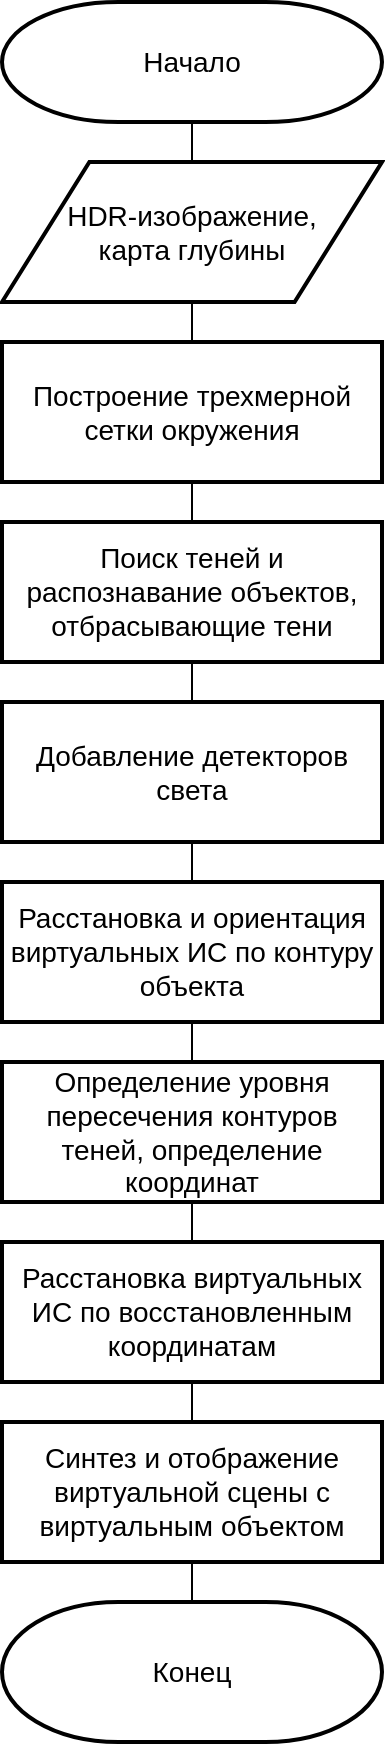 <mxfile version="20.2.3" type="device"><diagram id="J34dCMSQJ4l9sVLmqSp6" name="Страница 1"><mxGraphModel dx="1422" dy="865" grid="1" gridSize="10" guides="1" tooltips="1" connect="1" arrows="1" fold="1" page="1" pageScale="1" pageWidth="827" pageHeight="1169" math="0" shadow="0"><root><mxCell id="0"/><mxCell id="1" parent="0"/><mxCell id="6Q8C89djBdJoXWubvmun-14" style="edgeStyle=orthogonalEdgeStyle;rounded=0;orthogonalLoop=1;jettySize=auto;html=1;exitX=0.5;exitY=1;exitDx=0;exitDy=0;entryX=0.5;entryY=0;entryDx=0;entryDy=0;endArrow=none;endFill=0;" parent="1" source="6Q8C89djBdJoXWubvmun-1" target="6Q8C89djBdJoXWubvmun-13" edge="1"><mxGeometry relative="1" as="geometry"/></mxCell><mxCell id="6Q8C89djBdJoXWubvmun-1" value="&lt;font style=&quot;font-size: 14px;&quot;&gt;Поиск теней и распознавание объектов, отбрасывающие тени&lt;/font&gt;" style="rounded=0;whiteSpace=wrap;html=1;absoluteArcSize=1;arcSize=14;strokeWidth=2;" parent="1" vertex="1"><mxGeometry x="319" y="280" width="190" height="70" as="geometry"/></mxCell><mxCell id="6Q8C89djBdJoXWubvmun-11" style="edgeStyle=orthogonalEdgeStyle;rounded=0;orthogonalLoop=1;jettySize=auto;html=1;exitX=0.5;exitY=1;exitDx=0;exitDy=0;entryX=0.5;entryY=0;entryDx=0;entryDy=0;endArrow=none;endFill=0;" parent="1" source="6Q8C89djBdJoXWubvmun-2" target="6Q8C89djBdJoXWubvmun-6" edge="1"><mxGeometry relative="1" as="geometry"/></mxCell><mxCell id="6Q8C89djBdJoXWubvmun-2" value="&lt;font style=&quot;font-size: 14px;&quot;&gt;HDR-изображение,&lt;br&gt;карта глубины&lt;/font&gt;" style="shape=parallelogram;html=1;strokeWidth=2;perimeter=parallelogramPerimeter;whiteSpace=wrap;rounded=0;arcSize=12;size=0.23;" parent="1" vertex="1"><mxGeometry x="319" y="100" width="190" height="70" as="geometry"/></mxCell><mxCell id="6Q8C89djBdJoXWubvmun-4" style="edgeStyle=orthogonalEdgeStyle;rounded=0;orthogonalLoop=1;jettySize=auto;html=1;exitX=0.5;exitY=1;exitDx=0;exitDy=0;exitPerimeter=0;entryX=0.5;entryY=0;entryDx=0;entryDy=0;endArrow=none;endFill=0;" parent="1" source="6Q8C89djBdJoXWubvmun-3" target="6Q8C89djBdJoXWubvmun-2" edge="1"><mxGeometry relative="1" as="geometry"/></mxCell><mxCell id="6Q8C89djBdJoXWubvmun-3" value="&lt;font style=&quot;font-size: 14px;&quot;&gt;Начало&lt;/font&gt;" style="strokeWidth=2;html=1;shape=mxgraph.flowchart.terminator;whiteSpace=wrap;rounded=0;" parent="1" vertex="1"><mxGeometry x="319" y="20" width="190" height="60" as="geometry"/></mxCell><mxCell id="6Q8C89djBdJoXWubvmun-12" style="edgeStyle=orthogonalEdgeStyle;rounded=0;orthogonalLoop=1;jettySize=auto;html=1;exitX=0.5;exitY=1;exitDx=0;exitDy=0;entryX=0.5;entryY=0;entryDx=0;entryDy=0;endArrow=none;endFill=0;" parent="1" source="6Q8C89djBdJoXWubvmun-6" target="6Q8C89djBdJoXWubvmun-1" edge="1"><mxGeometry relative="1" as="geometry"/></mxCell><mxCell id="6Q8C89djBdJoXWubvmun-6" value="&lt;font style=&quot;font-size: 14px;&quot;&gt;Построение трехмерной сетки окружения&lt;/font&gt;" style="rounded=0;whiteSpace=wrap;html=1;absoluteArcSize=1;arcSize=14;strokeWidth=2;" parent="1" vertex="1"><mxGeometry x="319" y="190" width="190" height="70" as="geometry"/></mxCell><mxCell id="6Q8C89djBdJoXWubvmun-16" style="edgeStyle=orthogonalEdgeStyle;rounded=0;orthogonalLoop=1;jettySize=auto;html=1;exitX=0.5;exitY=1;exitDx=0;exitDy=0;entryX=0.5;entryY=0;entryDx=0;entryDy=0;endArrow=none;endFill=0;" parent="1" source="6Q8C89djBdJoXWubvmun-13" target="6Q8C89djBdJoXWubvmun-15" edge="1"><mxGeometry relative="1" as="geometry"/></mxCell><mxCell id="6Q8C89djBdJoXWubvmun-13" value="&lt;font style=&quot;font-size: 14px;&quot;&gt;Добавление детекторов света&lt;/font&gt;" style="rounded=0;whiteSpace=wrap;html=1;absoluteArcSize=1;arcSize=14;strokeWidth=2;" parent="1" vertex="1"><mxGeometry x="319" y="370" width="190" height="70" as="geometry"/></mxCell><mxCell id="6Q8C89djBdJoXWubvmun-15" value="&lt;font style=&quot;font-size: 14px;&quot;&gt;Расстановка и ориентация виртуальных ИС по контуру объекта&lt;/font&gt;" style="rounded=0;whiteSpace=wrap;html=1;absoluteArcSize=1;arcSize=14;strokeWidth=2;" parent="1" vertex="1"><mxGeometry x="319" y="460" width="190" height="70" as="geometry"/></mxCell><mxCell id="6Q8C89djBdJoXWubvmun-22" style="edgeStyle=orthogonalEdgeStyle;rounded=0;orthogonalLoop=1;jettySize=auto;html=1;exitX=0.5;exitY=1;exitDx=0;exitDy=0;entryX=0.5;entryY=0;entryDx=0;entryDy=0;endArrow=none;endFill=0;" parent="1" source="6Q8C89djBdJoXWubvmun-19" target="6Q8C89djBdJoXWubvmun-21" edge="1"><mxGeometry relative="1" as="geometry"/></mxCell><mxCell id="cK4VtVHZjBjYQkN_SgXr-1" style="edgeStyle=orthogonalEdgeStyle;rounded=0;orthogonalLoop=1;jettySize=auto;html=1;exitX=0.5;exitY=0;exitDx=0;exitDy=0;entryX=0.5;entryY=1;entryDx=0;entryDy=0;endArrow=none;endFill=0;" edge="1" parent="1" source="6Q8C89djBdJoXWubvmun-19" target="6Q8C89djBdJoXWubvmun-15"><mxGeometry relative="1" as="geometry"/></mxCell><mxCell id="6Q8C89djBdJoXWubvmun-19" value="&lt;font style=&quot;font-size: 14px;&quot;&gt;Определение уровня пересечения контуров теней, определение координат&lt;/font&gt;" style="rounded=0;whiteSpace=wrap;html=1;absoluteArcSize=1;arcSize=14;strokeWidth=2;" parent="1" vertex="1"><mxGeometry x="319" y="550" width="190" height="70" as="geometry"/></mxCell><mxCell id="6Q8C89djBdJoXWubvmun-24" style="edgeStyle=orthogonalEdgeStyle;rounded=0;orthogonalLoop=1;jettySize=auto;html=1;exitX=0.5;exitY=1;exitDx=0;exitDy=0;entryX=0.5;entryY=0;entryDx=0;entryDy=0;endArrow=none;endFill=0;" parent="1" source="6Q8C89djBdJoXWubvmun-21" target="6Q8C89djBdJoXWubvmun-23" edge="1"><mxGeometry relative="1" as="geometry"/></mxCell><mxCell id="6Q8C89djBdJoXWubvmun-21" value="&lt;font style=&quot;font-size: 14px;&quot;&gt;Расстановка виртуальных ИС по восстановленным координатам&lt;/font&gt;" style="rounded=0;whiteSpace=wrap;html=1;absoluteArcSize=1;arcSize=14;strokeWidth=2;" parent="1" vertex="1"><mxGeometry x="319" y="640" width="190" height="70" as="geometry"/></mxCell><mxCell id="6Q8C89djBdJoXWubvmun-26" style="edgeStyle=orthogonalEdgeStyle;rounded=0;orthogonalLoop=1;jettySize=auto;html=1;exitX=0.5;exitY=1;exitDx=0;exitDy=0;entryX=0.5;entryY=0;entryDx=0;entryDy=0;entryPerimeter=0;endArrow=none;endFill=0;" parent="1" source="6Q8C89djBdJoXWubvmun-23" target="6Q8C89djBdJoXWubvmun-25" edge="1"><mxGeometry relative="1" as="geometry"/></mxCell><mxCell id="6Q8C89djBdJoXWubvmun-23" value="&lt;font style=&quot;font-size: 14px;&quot;&gt;Синтез и отображение виртуальной сцены с виртуальным объектом&lt;/font&gt;" style="rounded=0;whiteSpace=wrap;html=1;absoluteArcSize=1;arcSize=14;strokeWidth=2;" parent="1" vertex="1"><mxGeometry x="319" y="730" width="190" height="70" as="geometry"/></mxCell><mxCell id="6Q8C89djBdJoXWubvmun-25" value="&lt;font style=&quot;font-size: 14px;&quot;&gt;Конец&lt;/font&gt;" style="strokeWidth=2;html=1;shape=mxgraph.flowchart.terminator;whiteSpace=wrap;rounded=0;" parent="1" vertex="1"><mxGeometry x="319" y="820" width="190" height="70" as="geometry"/></mxCell></root></mxGraphModel></diagram></mxfile>